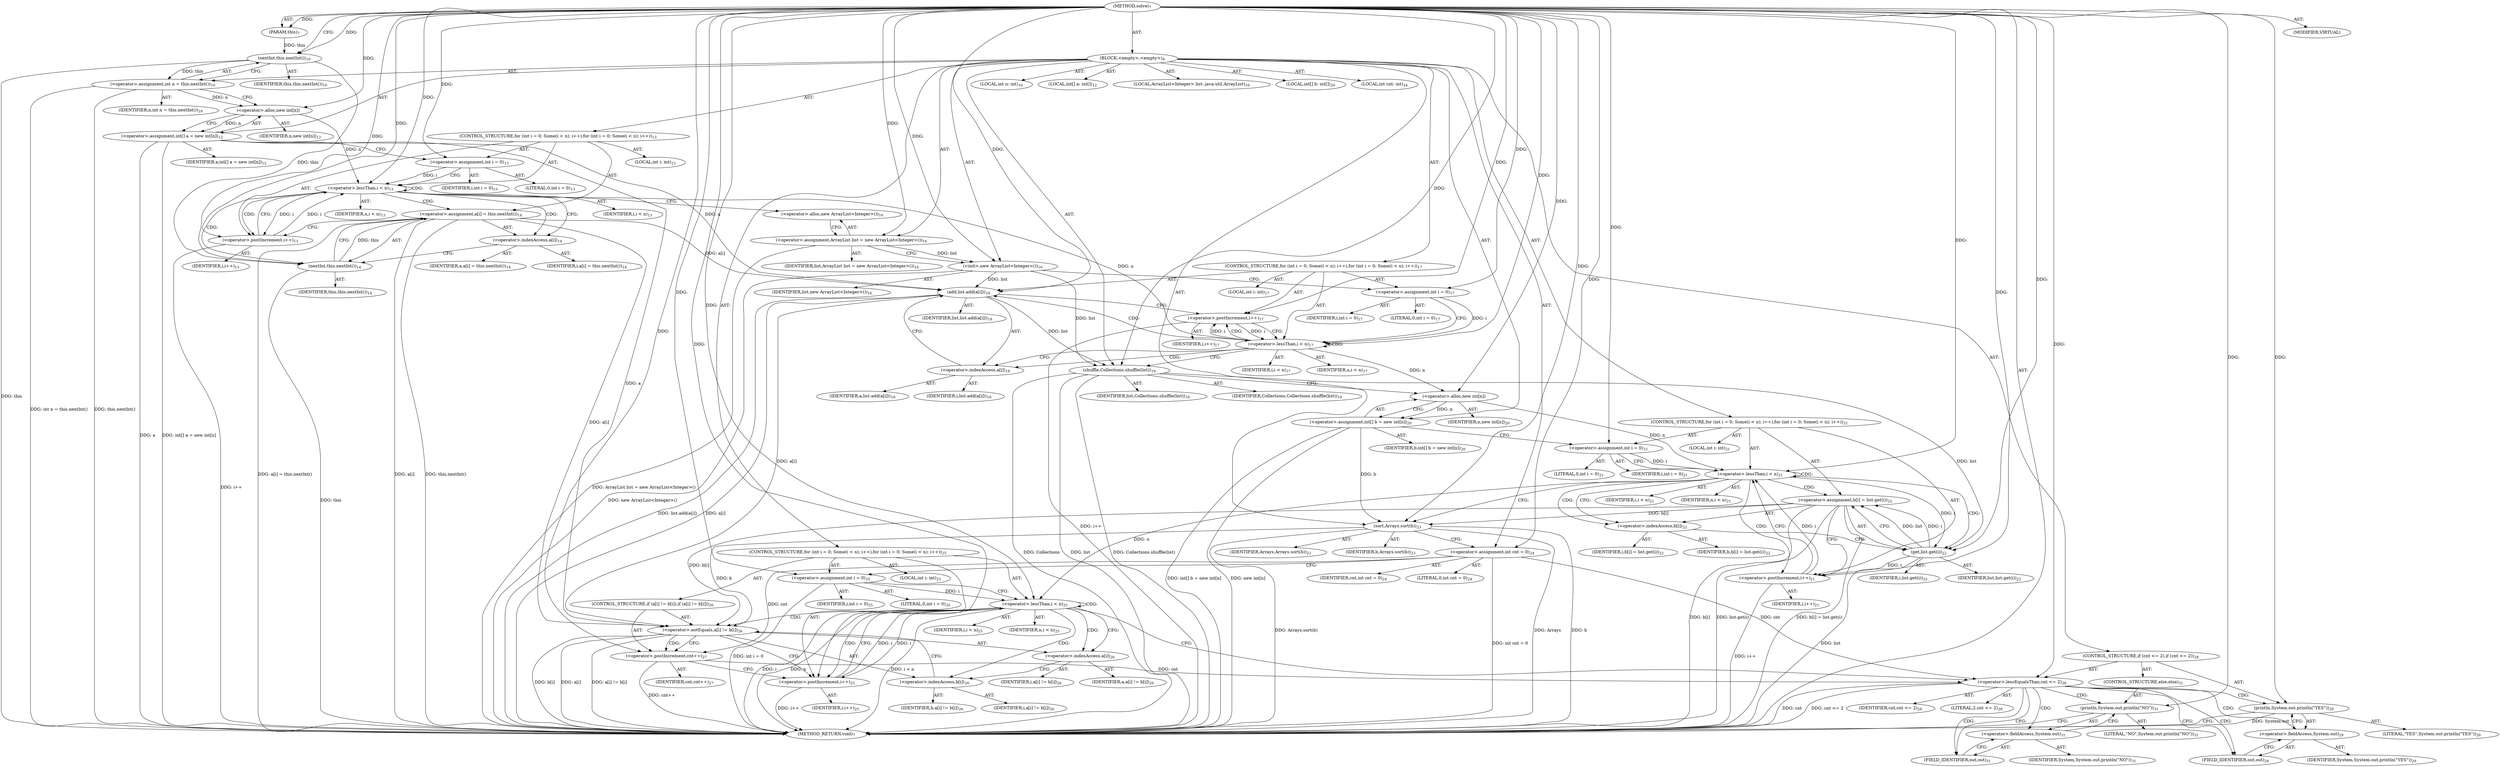 digraph "solve" {  
"34" [label = <(METHOD,solve)<SUB>7</SUB>> ]
"4" [label = <(PARAM,this)<SUB>7</SUB>> ]
"35" [label = <(BLOCK,&lt;empty&gt;,&lt;empty&gt;)<SUB>8</SUB>> ]
"36" [label = <(LOCAL,int n: int)<SUB>10</SUB>> ]
"37" [label = <(&lt;operator&gt;.assignment,int n = this.nextInt())<SUB>10</SUB>> ]
"38" [label = <(IDENTIFIER,n,int n = this.nextInt())<SUB>10</SUB>> ]
"39" [label = <(nextInt,this.nextInt())<SUB>10</SUB>> ]
"3" [label = <(IDENTIFIER,this,this.nextInt())<SUB>10</SUB>> ]
"40" [label = <(LOCAL,int[] a: int[])<SUB>12</SUB>> ]
"41" [label = <(&lt;operator&gt;.assignment,int[] a = new int[n])<SUB>12</SUB>> ]
"42" [label = <(IDENTIFIER,a,int[] a = new int[n])<SUB>12</SUB>> ]
"43" [label = <(&lt;operator&gt;.alloc,new int[n])> ]
"44" [label = <(IDENTIFIER,n,new int[n])<SUB>12</SUB>> ]
"45" [label = <(CONTROL_STRUCTURE,for (int i = 0; Some(i &lt; n); i++),for (int i = 0; Some(i &lt; n); i++))<SUB>13</SUB>> ]
"46" [label = <(LOCAL,int i: int)<SUB>13</SUB>> ]
"47" [label = <(&lt;operator&gt;.assignment,int i = 0)<SUB>13</SUB>> ]
"48" [label = <(IDENTIFIER,i,int i = 0)<SUB>13</SUB>> ]
"49" [label = <(LITERAL,0,int i = 0)<SUB>13</SUB>> ]
"50" [label = <(&lt;operator&gt;.lessThan,i &lt; n)<SUB>13</SUB>> ]
"51" [label = <(IDENTIFIER,i,i &lt; n)<SUB>13</SUB>> ]
"52" [label = <(IDENTIFIER,n,i &lt; n)<SUB>13</SUB>> ]
"53" [label = <(&lt;operator&gt;.postIncrement,i++)<SUB>13</SUB>> ]
"54" [label = <(IDENTIFIER,i,i++)<SUB>13</SUB>> ]
"55" [label = <(&lt;operator&gt;.assignment,a[i] = this.nextInt())<SUB>14</SUB>> ]
"56" [label = <(&lt;operator&gt;.indexAccess,a[i])<SUB>14</SUB>> ]
"57" [label = <(IDENTIFIER,a,a[i] = this.nextInt())<SUB>14</SUB>> ]
"58" [label = <(IDENTIFIER,i,a[i] = this.nextInt())<SUB>14</SUB>> ]
"59" [label = <(nextInt,this.nextInt())<SUB>14</SUB>> ]
"5" [label = <(IDENTIFIER,this,this.nextInt())<SUB>14</SUB>> ]
"7" [label = <(LOCAL,ArrayList&lt;Integer&gt; list: java.util.ArrayList)<SUB>16</SUB>> ]
"60" [label = <(&lt;operator&gt;.assignment,ArrayList list = new ArrayList&lt;Integer&gt;())<SUB>16</SUB>> ]
"61" [label = <(IDENTIFIER,list,ArrayList list = new ArrayList&lt;Integer&gt;())<SUB>16</SUB>> ]
"62" [label = <(&lt;operator&gt;.alloc,new ArrayList&lt;Integer&gt;())<SUB>16</SUB>> ]
"63" [label = <(&lt;init&gt;,new ArrayList&lt;Integer&gt;())<SUB>16</SUB>> ]
"6" [label = <(IDENTIFIER,list,new ArrayList&lt;Integer&gt;())<SUB>16</SUB>> ]
"64" [label = <(CONTROL_STRUCTURE,for (int i = 0; Some(i &lt; n); i++),for (int i = 0; Some(i &lt; n); i++))<SUB>17</SUB>> ]
"65" [label = <(LOCAL,int i: int)<SUB>17</SUB>> ]
"66" [label = <(&lt;operator&gt;.assignment,int i = 0)<SUB>17</SUB>> ]
"67" [label = <(IDENTIFIER,i,int i = 0)<SUB>17</SUB>> ]
"68" [label = <(LITERAL,0,int i = 0)<SUB>17</SUB>> ]
"69" [label = <(&lt;operator&gt;.lessThan,i &lt; n)<SUB>17</SUB>> ]
"70" [label = <(IDENTIFIER,i,i &lt; n)<SUB>17</SUB>> ]
"71" [label = <(IDENTIFIER,n,i &lt; n)<SUB>17</SUB>> ]
"72" [label = <(&lt;operator&gt;.postIncrement,i++)<SUB>17</SUB>> ]
"73" [label = <(IDENTIFIER,i,i++)<SUB>17</SUB>> ]
"74" [label = <(add,list.add(a[i]))<SUB>18</SUB>> ]
"75" [label = <(IDENTIFIER,list,list.add(a[i]))<SUB>18</SUB>> ]
"76" [label = <(&lt;operator&gt;.indexAccess,a[i])<SUB>18</SUB>> ]
"77" [label = <(IDENTIFIER,a,list.add(a[i]))<SUB>18</SUB>> ]
"78" [label = <(IDENTIFIER,i,list.add(a[i]))<SUB>18</SUB>> ]
"79" [label = <(shuffle,Collections.shuffle(list))<SUB>19</SUB>> ]
"80" [label = <(IDENTIFIER,Collections,Collections.shuffle(list))<SUB>19</SUB>> ]
"81" [label = <(IDENTIFIER,list,Collections.shuffle(list))<SUB>19</SUB>> ]
"82" [label = <(LOCAL,int[] b: int[])<SUB>20</SUB>> ]
"83" [label = <(&lt;operator&gt;.assignment,int[] b = new int[n])<SUB>20</SUB>> ]
"84" [label = <(IDENTIFIER,b,int[] b = new int[n])<SUB>20</SUB>> ]
"85" [label = <(&lt;operator&gt;.alloc,new int[n])> ]
"86" [label = <(IDENTIFIER,n,new int[n])<SUB>20</SUB>> ]
"87" [label = <(CONTROL_STRUCTURE,for (int i = 0; Some(i &lt; n); i++),for (int i = 0; Some(i &lt; n); i++))<SUB>21</SUB>> ]
"88" [label = <(LOCAL,int i: int)<SUB>21</SUB>> ]
"89" [label = <(&lt;operator&gt;.assignment,int i = 0)<SUB>21</SUB>> ]
"90" [label = <(IDENTIFIER,i,int i = 0)<SUB>21</SUB>> ]
"91" [label = <(LITERAL,0,int i = 0)<SUB>21</SUB>> ]
"92" [label = <(&lt;operator&gt;.lessThan,i &lt; n)<SUB>21</SUB>> ]
"93" [label = <(IDENTIFIER,i,i &lt; n)<SUB>21</SUB>> ]
"94" [label = <(IDENTIFIER,n,i &lt; n)<SUB>21</SUB>> ]
"95" [label = <(&lt;operator&gt;.postIncrement,i++)<SUB>21</SUB>> ]
"96" [label = <(IDENTIFIER,i,i++)<SUB>21</SUB>> ]
"97" [label = <(&lt;operator&gt;.assignment,b[i] = list.get(i))<SUB>22</SUB>> ]
"98" [label = <(&lt;operator&gt;.indexAccess,b[i])<SUB>22</SUB>> ]
"99" [label = <(IDENTIFIER,b,b[i] = list.get(i))<SUB>22</SUB>> ]
"100" [label = <(IDENTIFIER,i,b[i] = list.get(i))<SUB>22</SUB>> ]
"101" [label = <(get,list.get(i))<SUB>22</SUB>> ]
"102" [label = <(IDENTIFIER,list,list.get(i))<SUB>22</SUB>> ]
"103" [label = <(IDENTIFIER,i,list.get(i))<SUB>22</SUB>> ]
"104" [label = <(sort,Arrays.sort(b))<SUB>23</SUB>> ]
"105" [label = <(IDENTIFIER,Arrays,Arrays.sort(b))<SUB>23</SUB>> ]
"106" [label = <(IDENTIFIER,b,Arrays.sort(b))<SUB>23</SUB>> ]
"107" [label = <(LOCAL,int cnt: int)<SUB>24</SUB>> ]
"108" [label = <(&lt;operator&gt;.assignment,int cnt = 0)<SUB>24</SUB>> ]
"109" [label = <(IDENTIFIER,cnt,int cnt = 0)<SUB>24</SUB>> ]
"110" [label = <(LITERAL,0,int cnt = 0)<SUB>24</SUB>> ]
"111" [label = <(CONTROL_STRUCTURE,for (int i = 0; Some(i &lt; n); i++),for (int i = 0; Some(i &lt; n); i++))<SUB>25</SUB>> ]
"112" [label = <(LOCAL,int i: int)<SUB>25</SUB>> ]
"113" [label = <(&lt;operator&gt;.assignment,int i = 0)<SUB>25</SUB>> ]
"114" [label = <(IDENTIFIER,i,int i = 0)<SUB>25</SUB>> ]
"115" [label = <(LITERAL,0,int i = 0)<SUB>25</SUB>> ]
"116" [label = <(&lt;operator&gt;.lessThan,i &lt; n)<SUB>25</SUB>> ]
"117" [label = <(IDENTIFIER,i,i &lt; n)<SUB>25</SUB>> ]
"118" [label = <(IDENTIFIER,n,i &lt; n)<SUB>25</SUB>> ]
"119" [label = <(&lt;operator&gt;.postIncrement,i++)<SUB>25</SUB>> ]
"120" [label = <(IDENTIFIER,i,i++)<SUB>25</SUB>> ]
"121" [label = <(CONTROL_STRUCTURE,if (a[i] != b[i]),if (a[i] != b[i]))<SUB>26</SUB>> ]
"122" [label = <(&lt;operator&gt;.notEquals,a[i] != b[i])<SUB>26</SUB>> ]
"123" [label = <(&lt;operator&gt;.indexAccess,a[i])<SUB>26</SUB>> ]
"124" [label = <(IDENTIFIER,a,a[i] != b[i])<SUB>26</SUB>> ]
"125" [label = <(IDENTIFIER,i,a[i] != b[i])<SUB>26</SUB>> ]
"126" [label = <(&lt;operator&gt;.indexAccess,b[i])<SUB>26</SUB>> ]
"127" [label = <(IDENTIFIER,b,a[i] != b[i])<SUB>26</SUB>> ]
"128" [label = <(IDENTIFIER,i,a[i] != b[i])<SUB>26</SUB>> ]
"129" [label = <(&lt;operator&gt;.postIncrement,cnt++)<SUB>27</SUB>> ]
"130" [label = <(IDENTIFIER,cnt,cnt++)<SUB>27</SUB>> ]
"131" [label = <(CONTROL_STRUCTURE,if (cnt &lt;= 2),if (cnt &lt;= 2))<SUB>28</SUB>> ]
"132" [label = <(&lt;operator&gt;.lessEqualsThan,cnt &lt;= 2)<SUB>28</SUB>> ]
"133" [label = <(IDENTIFIER,cnt,cnt &lt;= 2)<SUB>28</SUB>> ]
"134" [label = <(LITERAL,2,cnt &lt;= 2)<SUB>28</SUB>> ]
"135" [label = <(println,System.out.println(&quot;YES&quot;))<SUB>29</SUB>> ]
"136" [label = <(&lt;operator&gt;.fieldAccess,System.out)<SUB>29</SUB>> ]
"137" [label = <(IDENTIFIER,System,System.out.println(&quot;YES&quot;))<SUB>29</SUB>> ]
"138" [label = <(FIELD_IDENTIFIER,out,out)<SUB>29</SUB>> ]
"139" [label = <(LITERAL,&quot;YES&quot;,System.out.println(&quot;YES&quot;))<SUB>29</SUB>> ]
"140" [label = <(CONTROL_STRUCTURE,else,else)<SUB>31</SUB>> ]
"141" [label = <(println,System.out.println(&quot;NO&quot;))<SUB>31</SUB>> ]
"142" [label = <(&lt;operator&gt;.fieldAccess,System.out)<SUB>31</SUB>> ]
"143" [label = <(IDENTIFIER,System,System.out.println(&quot;NO&quot;))<SUB>31</SUB>> ]
"144" [label = <(FIELD_IDENTIFIER,out,out)<SUB>31</SUB>> ]
"145" [label = <(LITERAL,&quot;NO&quot;,System.out.println(&quot;NO&quot;))<SUB>31</SUB>> ]
"146" [label = <(MODIFIER,VIRTUAL)> ]
"147" [label = <(METHOD_RETURN,void)<SUB>7</SUB>> ]
  "34" -> "4"  [ label = "AST: "] 
  "34" -> "35"  [ label = "AST: "] 
  "34" -> "146"  [ label = "AST: "] 
  "34" -> "147"  [ label = "AST: "] 
  "35" -> "36"  [ label = "AST: "] 
  "35" -> "37"  [ label = "AST: "] 
  "35" -> "40"  [ label = "AST: "] 
  "35" -> "41"  [ label = "AST: "] 
  "35" -> "45"  [ label = "AST: "] 
  "35" -> "7"  [ label = "AST: "] 
  "35" -> "60"  [ label = "AST: "] 
  "35" -> "63"  [ label = "AST: "] 
  "35" -> "64"  [ label = "AST: "] 
  "35" -> "79"  [ label = "AST: "] 
  "35" -> "82"  [ label = "AST: "] 
  "35" -> "83"  [ label = "AST: "] 
  "35" -> "87"  [ label = "AST: "] 
  "35" -> "104"  [ label = "AST: "] 
  "35" -> "107"  [ label = "AST: "] 
  "35" -> "108"  [ label = "AST: "] 
  "35" -> "111"  [ label = "AST: "] 
  "35" -> "131"  [ label = "AST: "] 
  "37" -> "38"  [ label = "AST: "] 
  "37" -> "39"  [ label = "AST: "] 
  "39" -> "3"  [ label = "AST: "] 
  "41" -> "42"  [ label = "AST: "] 
  "41" -> "43"  [ label = "AST: "] 
  "43" -> "44"  [ label = "AST: "] 
  "45" -> "46"  [ label = "AST: "] 
  "45" -> "47"  [ label = "AST: "] 
  "45" -> "50"  [ label = "AST: "] 
  "45" -> "53"  [ label = "AST: "] 
  "45" -> "55"  [ label = "AST: "] 
  "47" -> "48"  [ label = "AST: "] 
  "47" -> "49"  [ label = "AST: "] 
  "50" -> "51"  [ label = "AST: "] 
  "50" -> "52"  [ label = "AST: "] 
  "53" -> "54"  [ label = "AST: "] 
  "55" -> "56"  [ label = "AST: "] 
  "55" -> "59"  [ label = "AST: "] 
  "56" -> "57"  [ label = "AST: "] 
  "56" -> "58"  [ label = "AST: "] 
  "59" -> "5"  [ label = "AST: "] 
  "60" -> "61"  [ label = "AST: "] 
  "60" -> "62"  [ label = "AST: "] 
  "63" -> "6"  [ label = "AST: "] 
  "64" -> "65"  [ label = "AST: "] 
  "64" -> "66"  [ label = "AST: "] 
  "64" -> "69"  [ label = "AST: "] 
  "64" -> "72"  [ label = "AST: "] 
  "64" -> "74"  [ label = "AST: "] 
  "66" -> "67"  [ label = "AST: "] 
  "66" -> "68"  [ label = "AST: "] 
  "69" -> "70"  [ label = "AST: "] 
  "69" -> "71"  [ label = "AST: "] 
  "72" -> "73"  [ label = "AST: "] 
  "74" -> "75"  [ label = "AST: "] 
  "74" -> "76"  [ label = "AST: "] 
  "76" -> "77"  [ label = "AST: "] 
  "76" -> "78"  [ label = "AST: "] 
  "79" -> "80"  [ label = "AST: "] 
  "79" -> "81"  [ label = "AST: "] 
  "83" -> "84"  [ label = "AST: "] 
  "83" -> "85"  [ label = "AST: "] 
  "85" -> "86"  [ label = "AST: "] 
  "87" -> "88"  [ label = "AST: "] 
  "87" -> "89"  [ label = "AST: "] 
  "87" -> "92"  [ label = "AST: "] 
  "87" -> "95"  [ label = "AST: "] 
  "87" -> "97"  [ label = "AST: "] 
  "89" -> "90"  [ label = "AST: "] 
  "89" -> "91"  [ label = "AST: "] 
  "92" -> "93"  [ label = "AST: "] 
  "92" -> "94"  [ label = "AST: "] 
  "95" -> "96"  [ label = "AST: "] 
  "97" -> "98"  [ label = "AST: "] 
  "97" -> "101"  [ label = "AST: "] 
  "98" -> "99"  [ label = "AST: "] 
  "98" -> "100"  [ label = "AST: "] 
  "101" -> "102"  [ label = "AST: "] 
  "101" -> "103"  [ label = "AST: "] 
  "104" -> "105"  [ label = "AST: "] 
  "104" -> "106"  [ label = "AST: "] 
  "108" -> "109"  [ label = "AST: "] 
  "108" -> "110"  [ label = "AST: "] 
  "111" -> "112"  [ label = "AST: "] 
  "111" -> "113"  [ label = "AST: "] 
  "111" -> "116"  [ label = "AST: "] 
  "111" -> "119"  [ label = "AST: "] 
  "111" -> "121"  [ label = "AST: "] 
  "113" -> "114"  [ label = "AST: "] 
  "113" -> "115"  [ label = "AST: "] 
  "116" -> "117"  [ label = "AST: "] 
  "116" -> "118"  [ label = "AST: "] 
  "119" -> "120"  [ label = "AST: "] 
  "121" -> "122"  [ label = "AST: "] 
  "121" -> "129"  [ label = "AST: "] 
  "122" -> "123"  [ label = "AST: "] 
  "122" -> "126"  [ label = "AST: "] 
  "123" -> "124"  [ label = "AST: "] 
  "123" -> "125"  [ label = "AST: "] 
  "126" -> "127"  [ label = "AST: "] 
  "126" -> "128"  [ label = "AST: "] 
  "129" -> "130"  [ label = "AST: "] 
  "131" -> "132"  [ label = "AST: "] 
  "131" -> "135"  [ label = "AST: "] 
  "131" -> "140"  [ label = "AST: "] 
  "132" -> "133"  [ label = "AST: "] 
  "132" -> "134"  [ label = "AST: "] 
  "135" -> "136"  [ label = "AST: "] 
  "135" -> "139"  [ label = "AST: "] 
  "136" -> "137"  [ label = "AST: "] 
  "136" -> "138"  [ label = "AST: "] 
  "140" -> "141"  [ label = "AST: "] 
  "141" -> "142"  [ label = "AST: "] 
  "141" -> "145"  [ label = "AST: "] 
  "142" -> "143"  [ label = "AST: "] 
  "142" -> "144"  [ label = "AST: "] 
  "37" -> "43"  [ label = "CFG: "] 
  "41" -> "47"  [ label = "CFG: "] 
  "60" -> "63"  [ label = "CFG: "] 
  "63" -> "66"  [ label = "CFG: "] 
  "79" -> "85"  [ label = "CFG: "] 
  "83" -> "89"  [ label = "CFG: "] 
  "104" -> "108"  [ label = "CFG: "] 
  "108" -> "113"  [ label = "CFG: "] 
  "39" -> "37"  [ label = "CFG: "] 
  "43" -> "41"  [ label = "CFG: "] 
  "47" -> "50"  [ label = "CFG: "] 
  "50" -> "56"  [ label = "CFG: "] 
  "50" -> "62"  [ label = "CFG: "] 
  "53" -> "50"  [ label = "CFG: "] 
  "55" -> "53"  [ label = "CFG: "] 
  "62" -> "60"  [ label = "CFG: "] 
  "66" -> "69"  [ label = "CFG: "] 
  "69" -> "76"  [ label = "CFG: "] 
  "69" -> "79"  [ label = "CFG: "] 
  "72" -> "69"  [ label = "CFG: "] 
  "74" -> "72"  [ label = "CFG: "] 
  "85" -> "83"  [ label = "CFG: "] 
  "89" -> "92"  [ label = "CFG: "] 
  "92" -> "98"  [ label = "CFG: "] 
  "92" -> "104"  [ label = "CFG: "] 
  "95" -> "92"  [ label = "CFG: "] 
  "97" -> "95"  [ label = "CFG: "] 
  "113" -> "116"  [ label = "CFG: "] 
  "116" -> "123"  [ label = "CFG: "] 
  "116" -> "132"  [ label = "CFG: "] 
  "119" -> "116"  [ label = "CFG: "] 
  "132" -> "138"  [ label = "CFG: "] 
  "132" -> "144"  [ label = "CFG: "] 
  "135" -> "147"  [ label = "CFG: "] 
  "56" -> "59"  [ label = "CFG: "] 
  "59" -> "55"  [ label = "CFG: "] 
  "76" -> "74"  [ label = "CFG: "] 
  "98" -> "101"  [ label = "CFG: "] 
  "101" -> "97"  [ label = "CFG: "] 
  "122" -> "129"  [ label = "CFG: "] 
  "122" -> "119"  [ label = "CFG: "] 
  "129" -> "119"  [ label = "CFG: "] 
  "136" -> "135"  [ label = "CFG: "] 
  "141" -> "147"  [ label = "CFG: "] 
  "123" -> "126"  [ label = "CFG: "] 
  "126" -> "122"  [ label = "CFG: "] 
  "138" -> "136"  [ label = "CFG: "] 
  "142" -> "141"  [ label = "CFG: "] 
  "144" -> "142"  [ label = "CFG: "] 
  "34" -> "39"  [ label = "CFG: "] 
  "39" -> "147"  [ label = "DDG: this"] 
  "37" -> "147"  [ label = "DDG: this.nextInt()"] 
  "37" -> "147"  [ label = "DDG: int n = this.nextInt()"] 
  "41" -> "147"  [ label = "DDG: a"] 
  "41" -> "147"  [ label = "DDG: int[] a = new int[n]"] 
  "60" -> "147"  [ label = "DDG: ArrayList list = new ArrayList&lt;Integer&gt;()"] 
  "63" -> "147"  [ label = "DDG: new ArrayList&lt;Integer&gt;()"] 
  "79" -> "147"  [ label = "DDG: list"] 
  "79" -> "147"  [ label = "DDG: Collections.shuffle(list)"] 
  "83" -> "147"  [ label = "DDG: new int[n]"] 
  "83" -> "147"  [ label = "DDG: int[] b = new int[n]"] 
  "104" -> "147"  [ label = "DDG: b"] 
  "104" -> "147"  [ label = "DDG: Arrays.sort(b)"] 
  "108" -> "147"  [ label = "DDG: int cnt = 0"] 
  "113" -> "147"  [ label = "DDG: int i = 0"] 
  "116" -> "147"  [ label = "DDG: i"] 
  "116" -> "147"  [ label = "DDG: n"] 
  "116" -> "147"  [ label = "DDG: i &lt; n"] 
  "132" -> "147"  [ label = "DDG: cnt"] 
  "132" -> "147"  [ label = "DDG: cnt &lt;= 2"] 
  "135" -> "147"  [ label = "DDG: System.out"] 
  "122" -> "147"  [ label = "DDG: a[i]"] 
  "122" -> "147"  [ label = "DDG: b[i]"] 
  "122" -> "147"  [ label = "DDG: a[i] != b[i]"] 
  "129" -> "147"  [ label = "DDG: cnt++"] 
  "119" -> "147"  [ label = "DDG: i++"] 
  "97" -> "147"  [ label = "DDG: b[i]"] 
  "101" -> "147"  [ label = "DDG: list"] 
  "97" -> "147"  [ label = "DDG: list.get(i)"] 
  "97" -> "147"  [ label = "DDG: b[i] = list.get(i)"] 
  "95" -> "147"  [ label = "DDG: i++"] 
  "74" -> "147"  [ label = "DDG: a[i]"] 
  "74" -> "147"  [ label = "DDG: list.add(a[i])"] 
  "72" -> "147"  [ label = "DDG: i++"] 
  "55" -> "147"  [ label = "DDG: a[i]"] 
  "59" -> "147"  [ label = "DDG: this"] 
  "55" -> "147"  [ label = "DDG: this.nextInt()"] 
  "55" -> "147"  [ label = "DDG: a[i] = this.nextInt()"] 
  "53" -> "147"  [ label = "DDG: i++"] 
  "79" -> "147"  [ label = "DDG: Collections"] 
  "104" -> "147"  [ label = "DDG: Arrays"] 
  "34" -> "4"  [ label = "DDG: "] 
  "39" -> "37"  [ label = "DDG: this"] 
  "43" -> "41"  [ label = "DDG: n"] 
  "34" -> "60"  [ label = "DDG: "] 
  "85" -> "83"  [ label = "DDG: n"] 
  "34" -> "108"  [ label = "DDG: "] 
  "34" -> "47"  [ label = "DDG: "] 
  "59" -> "55"  [ label = "DDG: this"] 
  "60" -> "63"  [ label = "DDG: list"] 
  "34" -> "63"  [ label = "DDG: "] 
  "34" -> "66"  [ label = "DDG: "] 
  "34" -> "79"  [ label = "DDG: "] 
  "63" -> "79"  [ label = "DDG: list"] 
  "74" -> "79"  [ label = "DDG: list"] 
  "34" -> "89"  [ label = "DDG: "] 
  "101" -> "97"  [ label = "DDG: list"] 
  "101" -> "97"  [ label = "DDG: i"] 
  "34" -> "104"  [ label = "DDG: "] 
  "83" -> "104"  [ label = "DDG: b"] 
  "97" -> "104"  [ label = "DDG: b[i]"] 
  "34" -> "113"  [ label = "DDG: "] 
  "4" -> "39"  [ label = "DDG: this"] 
  "34" -> "39"  [ label = "DDG: "] 
  "37" -> "43"  [ label = "DDG: n"] 
  "34" -> "43"  [ label = "DDG: "] 
  "47" -> "50"  [ label = "DDG: i"] 
  "53" -> "50"  [ label = "DDG: i"] 
  "34" -> "50"  [ label = "DDG: "] 
  "43" -> "50"  [ label = "DDG: n"] 
  "50" -> "53"  [ label = "DDG: i"] 
  "34" -> "53"  [ label = "DDG: "] 
  "66" -> "69"  [ label = "DDG: i"] 
  "72" -> "69"  [ label = "DDG: i"] 
  "34" -> "69"  [ label = "DDG: "] 
  "50" -> "69"  [ label = "DDG: n"] 
  "69" -> "72"  [ label = "DDG: i"] 
  "34" -> "72"  [ label = "DDG: "] 
  "63" -> "74"  [ label = "DDG: list"] 
  "34" -> "74"  [ label = "DDG: "] 
  "41" -> "74"  [ label = "DDG: a"] 
  "55" -> "74"  [ label = "DDG: a[i]"] 
  "69" -> "85"  [ label = "DDG: n"] 
  "34" -> "85"  [ label = "DDG: "] 
  "89" -> "92"  [ label = "DDG: i"] 
  "95" -> "92"  [ label = "DDG: i"] 
  "34" -> "92"  [ label = "DDG: "] 
  "85" -> "92"  [ label = "DDG: n"] 
  "101" -> "95"  [ label = "DDG: i"] 
  "34" -> "95"  [ label = "DDG: "] 
  "113" -> "116"  [ label = "DDG: i"] 
  "119" -> "116"  [ label = "DDG: i"] 
  "34" -> "116"  [ label = "DDG: "] 
  "92" -> "116"  [ label = "DDG: n"] 
  "116" -> "119"  [ label = "DDG: i"] 
  "34" -> "119"  [ label = "DDG: "] 
  "108" -> "132"  [ label = "DDG: cnt"] 
  "129" -> "132"  [ label = "DDG: cnt"] 
  "34" -> "132"  [ label = "DDG: "] 
  "34" -> "135"  [ label = "DDG: "] 
  "39" -> "59"  [ label = "DDG: this"] 
  "34" -> "59"  [ label = "DDG: "] 
  "79" -> "101"  [ label = "DDG: list"] 
  "34" -> "101"  [ label = "DDG: "] 
  "92" -> "101"  [ label = "DDG: i"] 
  "41" -> "122"  [ label = "DDG: a"] 
  "74" -> "122"  [ label = "DDG: a[i]"] 
  "55" -> "122"  [ label = "DDG: a[i]"] 
  "104" -> "122"  [ label = "DDG: b"] 
  "97" -> "122"  [ label = "DDG: b[i]"] 
  "108" -> "129"  [ label = "DDG: cnt"] 
  "34" -> "129"  [ label = "DDG: "] 
  "34" -> "141"  [ label = "DDG: "] 
  "50" -> "56"  [ label = "CDG: "] 
  "50" -> "50"  [ label = "CDG: "] 
  "50" -> "59"  [ label = "CDG: "] 
  "50" -> "53"  [ label = "CDG: "] 
  "50" -> "55"  [ label = "CDG: "] 
  "69" -> "72"  [ label = "CDG: "] 
  "69" -> "69"  [ label = "CDG: "] 
  "69" -> "74"  [ label = "CDG: "] 
  "69" -> "76"  [ label = "CDG: "] 
  "92" -> "98"  [ label = "CDG: "] 
  "92" -> "95"  [ label = "CDG: "] 
  "92" -> "92"  [ label = "CDG: "] 
  "92" -> "97"  [ label = "CDG: "] 
  "92" -> "101"  [ label = "CDG: "] 
  "116" -> "116"  [ label = "CDG: "] 
  "116" -> "122"  [ label = "CDG: "] 
  "116" -> "119"  [ label = "CDG: "] 
  "116" -> "123"  [ label = "CDG: "] 
  "116" -> "126"  [ label = "CDG: "] 
  "132" -> "141"  [ label = "CDG: "] 
  "132" -> "136"  [ label = "CDG: "] 
  "132" -> "142"  [ label = "CDG: "] 
  "132" -> "144"  [ label = "CDG: "] 
  "132" -> "138"  [ label = "CDG: "] 
  "132" -> "135"  [ label = "CDG: "] 
  "122" -> "129"  [ label = "CDG: "] 
}
